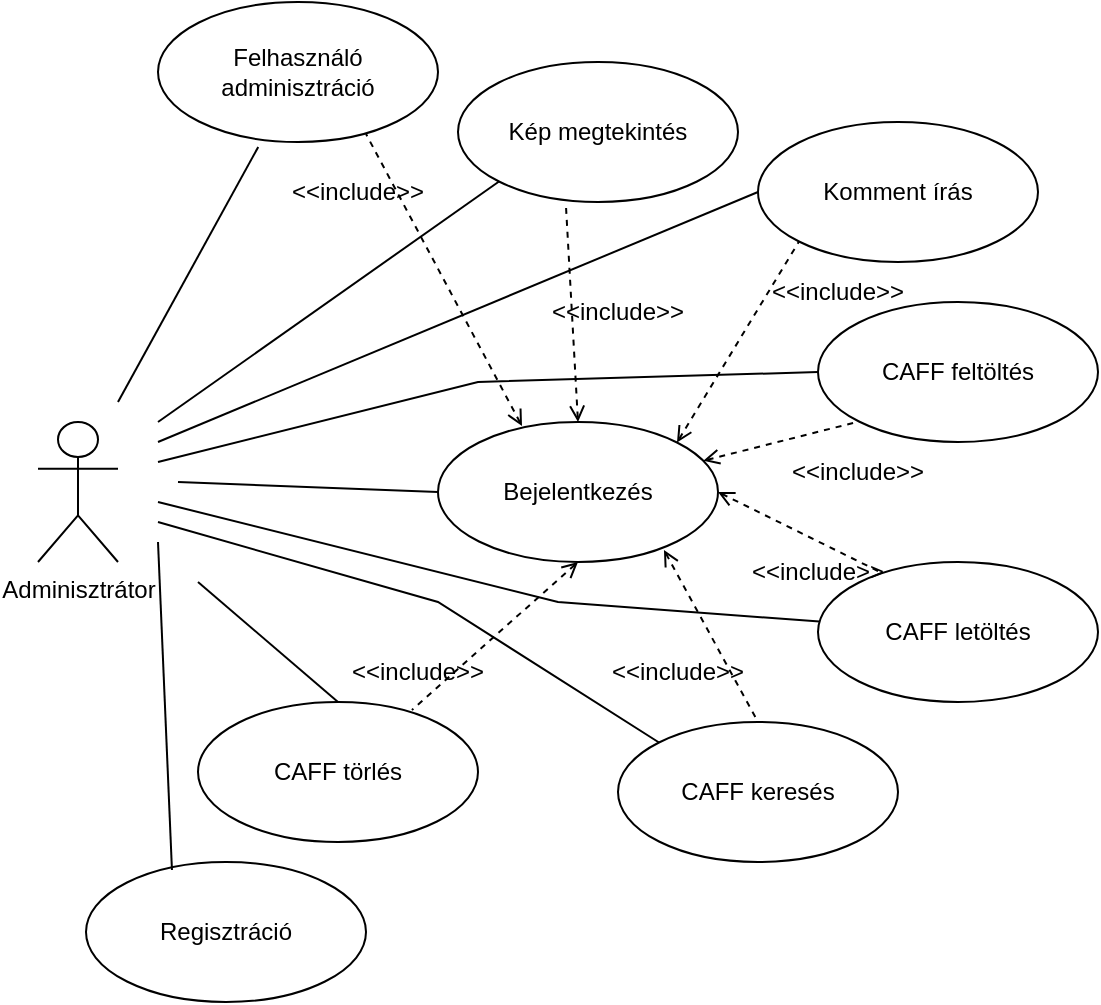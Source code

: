 <mxfile version="15.5.5" type="device"><diagram id="0GAyjnk9PUCaAf6_P68W" name="Page-1"><mxGraphModel dx="1038" dy="564" grid="1" gridSize="10" guides="1" tooltips="1" connect="1" arrows="1" fold="1" page="1" pageScale="1" pageWidth="827" pageHeight="1169" math="0" shadow="0"><root><mxCell id="0"/><mxCell id="1" parent="0"/><mxCell id="6xwFPDpLOi-y0gh9kw_x-1" value="Adminisztrátor" style="shape=umlActor;verticalLabelPosition=bottom;verticalAlign=top;html=1;outlineConnect=0;" parent="1" vertex="1"><mxGeometry x="110" y="210" width="40" height="70" as="geometry"/></mxCell><mxCell id="6xwFPDpLOi-y0gh9kw_x-2" value="Kép megtekintés" style="ellipse;whiteSpace=wrap;html=1;" parent="1" vertex="1"><mxGeometry x="320" y="30" width="140" height="70" as="geometry"/></mxCell><mxCell id="6xwFPDpLOi-y0gh9kw_x-3" value="Komment írás" style="ellipse;whiteSpace=wrap;html=1;" parent="1" vertex="1"><mxGeometry x="470" y="60" width="140" height="70" as="geometry"/></mxCell><mxCell id="6xwFPDpLOi-y0gh9kw_x-4" value="CAFF feltöltés" style="ellipse;whiteSpace=wrap;html=1;" parent="1" vertex="1"><mxGeometry x="500" y="150" width="140" height="70" as="geometry"/></mxCell><mxCell id="6xwFPDpLOi-y0gh9kw_x-5" value="CAFF letöltés" style="ellipse;whiteSpace=wrap;html=1;" parent="1" vertex="1"><mxGeometry x="500" y="280" width="140" height="70" as="geometry"/></mxCell><mxCell id="6xwFPDpLOi-y0gh9kw_x-6" value="CAFF keresés" style="ellipse;whiteSpace=wrap;html=1;" parent="1" vertex="1"><mxGeometry x="400" y="360" width="140" height="70" as="geometry"/></mxCell><mxCell id="6xwFPDpLOi-y0gh9kw_x-7" value="Bejelentkezés" style="ellipse;whiteSpace=wrap;html=1;" parent="1" vertex="1"><mxGeometry x="310" y="210" width="140" height="70" as="geometry"/></mxCell><mxCell id="6xwFPDpLOi-y0gh9kw_x-8" value="Regisztráció" style="ellipse;whiteSpace=wrap;html=1;" parent="1" vertex="1"><mxGeometry x="134" y="430" width="140" height="70" as="geometry"/></mxCell><mxCell id="6xwFPDpLOi-y0gh9kw_x-9" value="" style="endArrow=none;html=1;rounded=0;exitX=0;exitY=1;exitDx=0;exitDy=0;" parent="1" source="6xwFPDpLOi-y0gh9kw_x-2" edge="1"><mxGeometry width="50" height="50" relative="1" as="geometry"><mxPoint x="260" y="150" as="sourcePoint"/><mxPoint x="170" y="210" as="targetPoint"/></mxGeometry></mxCell><mxCell id="6xwFPDpLOi-y0gh9kw_x-10" value="" style="endArrow=none;html=1;rounded=0;exitX=0;exitY=0.5;exitDx=0;exitDy=0;" parent="1" source="6xwFPDpLOi-y0gh9kw_x-3" edge="1"><mxGeometry width="50" height="50" relative="1" as="geometry"><mxPoint x="310.503" y="79.749" as="sourcePoint"/><mxPoint x="170" y="220" as="targetPoint"/></mxGeometry></mxCell><mxCell id="6xwFPDpLOi-y0gh9kw_x-11" value="" style="endArrow=none;html=1;rounded=0;exitX=0;exitY=0.5;exitDx=0;exitDy=0;" parent="1" source="6xwFPDpLOi-y0gh9kw_x-4" edge="1"><mxGeometry width="50" height="50" relative="1" as="geometry"><mxPoint x="320.503" y="89.749" as="sourcePoint"/><mxPoint x="170" y="230" as="targetPoint"/><Array as="points"><mxPoint x="330" y="190"/></Array></mxGeometry></mxCell><mxCell id="6xwFPDpLOi-y0gh9kw_x-12" value="" style="endArrow=none;html=1;rounded=0;" parent="1" source="6xwFPDpLOi-y0gh9kw_x-5" edge="1"><mxGeometry width="50" height="50" relative="1" as="geometry"><mxPoint x="330.503" y="99.749" as="sourcePoint"/><mxPoint x="170" y="250" as="targetPoint"/><Array as="points"><mxPoint x="370" y="300"/></Array></mxGeometry></mxCell><mxCell id="6xwFPDpLOi-y0gh9kw_x-13" value="" style="endArrow=none;html=1;rounded=0;exitX=0;exitY=0.5;exitDx=0;exitDy=0;" parent="1" source="6xwFPDpLOi-y0gh9kw_x-7" edge="1"><mxGeometry width="50" height="50" relative="1" as="geometry"><mxPoint x="340.503" y="109.749" as="sourcePoint"/><mxPoint x="180" y="240" as="targetPoint"/><Array as="points"/></mxGeometry></mxCell><mxCell id="6xwFPDpLOi-y0gh9kw_x-14" value="" style="endArrow=none;html=1;rounded=0;exitX=0;exitY=0;exitDx=0;exitDy=0;" parent="1" source="6xwFPDpLOi-y0gh9kw_x-6" edge="1"><mxGeometry width="50" height="50" relative="1" as="geometry"><mxPoint x="460.503" y="380.251" as="sourcePoint"/><mxPoint x="170" y="260" as="targetPoint"/><Array as="points"><mxPoint x="310" y="300"/></Array></mxGeometry></mxCell><mxCell id="6xwFPDpLOi-y0gh9kw_x-15" value="" style="endArrow=none;html=1;rounded=0;exitX=0.307;exitY=0.057;exitDx=0;exitDy=0;exitPerimeter=0;" parent="1" source="6xwFPDpLOi-y0gh9kw_x-8" edge="1"><mxGeometry width="50" height="50" relative="1" as="geometry"><mxPoint x="470.503" y="390.251" as="sourcePoint"/><mxPoint x="170" y="270" as="targetPoint"/></mxGeometry></mxCell><mxCell id="6xwFPDpLOi-y0gh9kw_x-16" value="&lt;div&gt;Felhasználó&lt;/div&gt;&lt;div&gt;adminisztráció&lt;br&gt;&lt;/div&gt;" style="ellipse;whiteSpace=wrap;html=1;" parent="1" vertex="1"><mxGeometry x="170" width="140" height="70" as="geometry"/></mxCell><mxCell id="6xwFPDpLOi-y0gh9kw_x-17" value="" style="endArrow=none;html=1;rounded=0;exitX=0.358;exitY=1.035;exitDx=0;exitDy=0;exitPerimeter=0;" parent="1" source="6xwFPDpLOi-y0gh9kw_x-16" edge="1"><mxGeometry width="50" height="50" relative="1" as="geometry"><mxPoint x="360.081" y="79.536" as="sourcePoint"/><mxPoint x="150" y="200" as="targetPoint"/></mxGeometry></mxCell><mxCell id="6xwFPDpLOi-y0gh9kw_x-18" value="CAFF törlés" style="ellipse;whiteSpace=wrap;html=1;" parent="1" vertex="1"><mxGeometry x="190" y="350" width="140" height="70" as="geometry"/></mxCell><mxCell id="6xwFPDpLOi-y0gh9kw_x-19" value="" style="endArrow=none;html=1;rounded=0;exitX=0.5;exitY=0;exitDx=0;exitDy=0;" parent="1" source="6xwFPDpLOi-y0gh9kw_x-18" edge="1"><mxGeometry width="50" height="50" relative="1" as="geometry"><mxPoint x="230.12" y="82.45" as="sourcePoint"/><mxPoint x="190" y="290" as="targetPoint"/></mxGeometry></mxCell><mxCell id="hyMCQysUUnQAlXHx28Nj-2" value="" style="endArrow=none;dashed=1;html=1;rounded=0;entryX=0;entryY=1;entryDx=0;entryDy=0;exitX=1;exitY=0;exitDx=0;exitDy=0;startArrow=open;startFill=0;" edge="1" parent="1" source="6xwFPDpLOi-y0gh9kw_x-7" target="6xwFPDpLOi-y0gh9kw_x-3"><mxGeometry width="50" height="50" relative="1" as="geometry"><mxPoint x="390" y="320" as="sourcePoint"/><mxPoint x="440" y="270" as="targetPoint"/></mxGeometry></mxCell><mxCell id="hyMCQysUUnQAlXHx28Nj-3" value="" style="endArrow=none;dashed=1;html=1;rounded=0;entryX=0;entryY=1;entryDx=0;entryDy=0;startArrow=open;startFill=0;" edge="1" parent="1" source="6xwFPDpLOi-y0gh9kw_x-7" target="6xwFPDpLOi-y0gh9kw_x-4"><mxGeometry width="50" height="50" relative="1" as="geometry"><mxPoint x="439.497" y="230.251" as="sourcePoint"/><mxPoint x="500.503" y="129.749" as="targetPoint"/></mxGeometry></mxCell><mxCell id="hyMCQysUUnQAlXHx28Nj-4" value="" style="endArrow=none;dashed=1;html=1;rounded=0;entryX=0.221;entryY=0.071;entryDx=0;entryDy=0;exitX=1;exitY=0.5;exitDx=0;exitDy=0;startArrow=open;startFill=0;entryPerimeter=0;" edge="1" parent="1" source="6xwFPDpLOi-y0gh9kw_x-7" target="6xwFPDpLOi-y0gh9kw_x-5"><mxGeometry width="50" height="50" relative="1" as="geometry"><mxPoint x="449.497" y="240.251" as="sourcePoint"/><mxPoint x="510.503" y="139.749" as="targetPoint"/></mxGeometry></mxCell><mxCell id="hyMCQysUUnQAlXHx28Nj-5" value="" style="endArrow=none;dashed=1;html=1;rounded=0;entryX=0.5;entryY=0;entryDx=0;entryDy=0;exitX=0.807;exitY=0.914;exitDx=0;exitDy=0;startArrow=open;startFill=0;exitPerimeter=0;" edge="1" parent="1" source="6xwFPDpLOi-y0gh9kw_x-7" target="6xwFPDpLOi-y0gh9kw_x-6"><mxGeometry width="50" height="50" relative="1" as="geometry"><mxPoint x="459.497" y="250.251" as="sourcePoint"/><mxPoint x="520.503" y="149.749" as="targetPoint"/></mxGeometry></mxCell><mxCell id="hyMCQysUUnQAlXHx28Nj-6" value="" style="endArrow=none;dashed=1;html=1;rounded=0;entryX=0.386;entryY=1.043;entryDx=0;entryDy=0;exitX=0.5;exitY=0;exitDx=0;exitDy=0;startArrow=open;startFill=0;entryPerimeter=0;" edge="1" parent="1" source="6xwFPDpLOi-y0gh9kw_x-7" target="6xwFPDpLOi-y0gh9kw_x-2"><mxGeometry width="50" height="50" relative="1" as="geometry"><mxPoint x="469.497" y="260.251" as="sourcePoint"/><mxPoint x="530.503" y="159.749" as="targetPoint"/></mxGeometry></mxCell><mxCell id="hyMCQysUUnQAlXHx28Nj-7" value="" style="endArrow=none;dashed=1;html=1;rounded=0;entryX=0.743;entryY=0.943;entryDx=0;entryDy=0;startArrow=open;startFill=0;entryPerimeter=0;exitX=0.3;exitY=0.029;exitDx=0;exitDy=0;exitPerimeter=0;" edge="1" parent="1" source="6xwFPDpLOi-y0gh9kw_x-7" target="6xwFPDpLOi-y0gh9kw_x-16"><mxGeometry width="50" height="50" relative="1" as="geometry"><mxPoint x="479.497" y="270.251" as="sourcePoint"/><mxPoint x="540.503" y="169.749" as="targetPoint"/></mxGeometry></mxCell><mxCell id="hyMCQysUUnQAlXHx28Nj-8" value="" style="endArrow=none;dashed=1;html=1;rounded=0;entryX=0.764;entryY=0.057;entryDx=0;entryDy=0;exitX=0.5;exitY=1;exitDx=0;exitDy=0;startArrow=open;startFill=0;entryPerimeter=0;" edge="1" parent="1" source="6xwFPDpLOi-y0gh9kw_x-7" target="6xwFPDpLOi-y0gh9kw_x-18"><mxGeometry width="50" height="50" relative="1" as="geometry"><mxPoint x="489.497" y="280.251" as="sourcePoint"/><mxPoint x="550.503" y="179.749" as="targetPoint"/></mxGeometry></mxCell><mxCell id="hyMCQysUUnQAlXHx28Nj-9" value="&amp;lt;&amp;lt;include&amp;gt;&amp;gt;" style="text;html=1;strokeColor=none;fillColor=none;align=center;verticalAlign=middle;whiteSpace=wrap;rounded=0;" vertex="1" parent="1"><mxGeometry x="240" y="80" width="60" height="30" as="geometry"/></mxCell><mxCell id="hyMCQysUUnQAlXHx28Nj-10" value="&amp;lt;&amp;lt;include&amp;gt;&amp;gt;" style="text;html=1;strokeColor=none;fillColor=none;align=center;verticalAlign=middle;whiteSpace=wrap;rounded=0;" vertex="1" parent="1"><mxGeometry x="370" y="140" width="60" height="30" as="geometry"/></mxCell><mxCell id="hyMCQysUUnQAlXHx28Nj-11" value="&amp;lt;&amp;lt;include&amp;gt;&amp;gt;" style="text;html=1;strokeColor=none;fillColor=none;align=center;verticalAlign=middle;whiteSpace=wrap;rounded=0;" vertex="1" parent="1"><mxGeometry x="480" y="130" width="60" height="30" as="geometry"/></mxCell><mxCell id="hyMCQysUUnQAlXHx28Nj-12" value="&amp;lt;&amp;lt;include&amp;gt;&amp;gt;" style="text;html=1;strokeColor=none;fillColor=none;align=center;verticalAlign=middle;whiteSpace=wrap;rounded=0;" vertex="1" parent="1"><mxGeometry x="490" y="220" width="60" height="30" as="geometry"/></mxCell><mxCell id="hyMCQysUUnQAlXHx28Nj-13" value="&amp;lt;&amp;lt;include&amp;gt;&amp;gt;" style="text;html=1;strokeColor=none;fillColor=none;align=center;verticalAlign=middle;whiteSpace=wrap;rounded=0;" vertex="1" parent="1"><mxGeometry x="470" y="270" width="60" height="30" as="geometry"/></mxCell><mxCell id="hyMCQysUUnQAlXHx28Nj-14" value="&amp;lt;&amp;lt;include&amp;gt;&amp;gt;" style="text;html=1;strokeColor=none;fillColor=none;align=center;verticalAlign=middle;whiteSpace=wrap;rounded=0;" vertex="1" parent="1"><mxGeometry x="400" y="320" width="60" height="30" as="geometry"/></mxCell><mxCell id="hyMCQysUUnQAlXHx28Nj-15" value="&amp;lt;&amp;lt;include&amp;gt;&amp;gt;" style="text;html=1;strokeColor=none;fillColor=none;align=center;verticalAlign=middle;whiteSpace=wrap;rounded=0;" vertex="1" parent="1"><mxGeometry x="270" y="320" width="60" height="30" as="geometry"/></mxCell></root></mxGraphModel></diagram></mxfile>